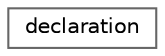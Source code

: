 digraph "Graphical Class Hierarchy"
{
 // LATEX_PDF_SIZE
  bgcolor="transparent";
  edge [fontname=Helvetica,fontsize=10,labelfontname=Helvetica,labelfontsize=10];
  node [fontname=Helvetica,fontsize=10,shape=box,height=0.2,width=0.4];
  rankdir="LR";
  Node0 [label="declaration",height=0.2,width=0.4,color="grey40", fillcolor="white", style="filled",URL="$structdeclaration.html",tooltip=" "];
}
